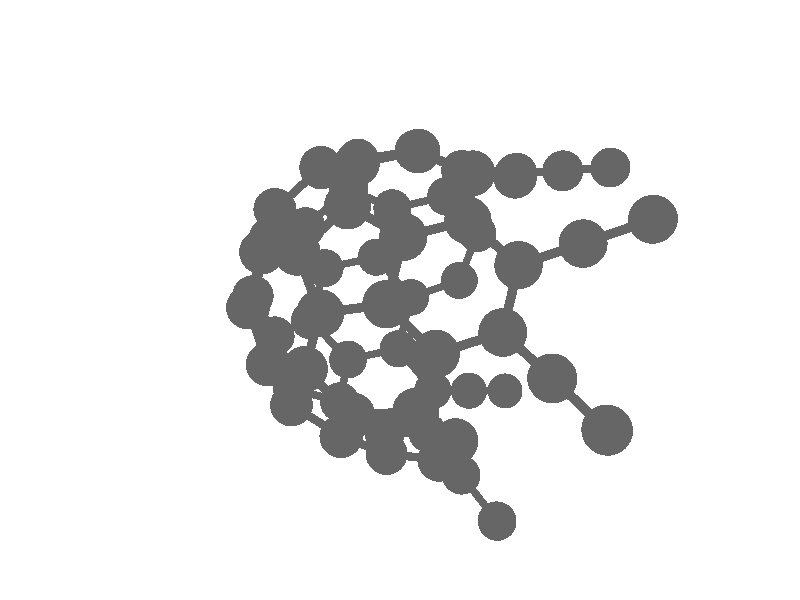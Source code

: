global_settings {
	ambient_light rgb <0.200000002980232, 0.200000002980232, 0.200000002980232>
	max_trace_level 15
}

background { color rgb <1,1,1> }

camera {
	perspective
	location <-17.6504443150943, 16.741190954873, 5.84314674532364>
	angle 40
	up <0.59362314359128, 0.796083798549056, -0.11773762814204>
	right <0.194547707988987, -1.34710484536608e-16, 0.980893057023156> * 1.33333333333333
	direction <0.780873070805389, -0.60518640573604, -0.154876278374886> }

light_source {
	<-21.4008076968468, 118.63336328765, 87.4789575894176>
	color rgb <1, 1, 1>
	fade_distance 204.110057079893
	fade_power 0
	parallel
	point_at <21.4008076968468, -118.63336328765, -87.4789575894176>
}

light_source {
	<66.3699120945474, 25.9898894235814, -96.3980095984518>
	color rgb <0.300000011920929, 0.300000011920929, 0.300000011920929>
	fade_distance 204.110057079893
	fade_power 0
	parallel
	point_at <-66.3699120945474, -25.9898894235814, 96.3980095984518>
}

#default {
	finish {ambient .8 diffuse 1 specular 1 roughness .005 metallic 0.5}
}

union {
cylinder {
	<0.965775520088733, -2.43867727391654, 1.81781202358155>, 	<0.804319523876857, -2.25087326426909, 2.48705248658596>, 0.1
	pigment { rgbt <0.400000005960464, 0.400000005960464, 0.400000005960464, 0> }
}
cylinder {
	<0.804319523876857, -2.25087326426909, 2.48705248658596>, 	<0.642863527664982, -2.06306925462163, 3.15629294959037>, 0.1
	pigment { rgbt <0.400000005960464, 0.400000005960464, 0.400000005960464, 0> }
}
cylinder {
	<0.965775520088733, -2.43867727391654, 1.81781202358155>, 	<1.62015963958546, -2.75372493539534, 1.65367975317885>, 0.1
	pigment { rgbt <0.400000005960464, 0.400000005960464, 0.400000005960464, 0> }
}
cylinder {
	<1.62015963958546, -2.75372493539534, 1.65367975317885>, 	<2.27454375908218, -3.06877259687414, 1.48954748277615>, 0.1
	pigment { rgbt <0.400000005960464, 0.400000005960464, 0.400000005960464, 0> }
}
cylinder {
	<2.27454375908218, -3.06877259687414, 1.48954748277615>, 	<2.73304376676637, -3.39889097846384, 1.97254646923285>, 0.1
	pigment { rgbt <0.400000005960464, 0.400000005960464, 0.400000005960464, 0> }
}
cylinder {
	<2.73304376676637, -3.39889097846384, 1.97254646923285>, 	<3.19154377445055, -3.72900936005353, 2.45554545568954>, 0.1
	pigment { rgbt <0.400000005960464, 0.400000005960464, 0.400000005960464, 0> }
}
cylinder {
	<3.19154377445055, -3.72900936005353, 2.45554545568954>, 	<2.91861584746478, -4.14832341977111, 2.96274505344966>, 0.1
	pigment { rgbt <0.400000005960464, 0.400000005960464, 0.400000005960464, 0> }
}
cylinder {
	<2.91861584746478, -4.14832341977111, 2.96274505344966>, 	<2.645687920479, -4.56763747948869, 3.46994465120979>, 0.1
	pigment { rgbt <0.400000005960464, 0.400000005960464, 0.400000005960464, 0> }
}
cylinder {
	<2.27454375908218, -3.06877259687414, 1.48954748277615>, 	<2.57413897152976, -2.90620055324252, 0.826791601055997>, 0.1
	pigment { rgbt <0.400000005960464, 0.400000005960464, 0.400000005960464, 0> }
}
cylinder {
	<2.57413897152976, -2.90620055324252, 0.826791601055997>, 	<2.87373418397733, -2.7436285096109, 0.164035719335844>, 0.1
	pigment { rgbt <0.400000005960464, 0.400000005960464, 0.400000005960464, 0> }
}
cylinder {
	<3.19154377445055, -3.72900936005353, 2.45554545568954>, 	<3.92469326675471, -3.6307558836557, 2.39665660194928>, 0.1
	pigment { rgbt <0.400000005960464, 0.400000005960464, 0.400000005960464, 0> }
}
cylinder {
	<3.92469326675471, -3.6307558836557, 2.39665660194928>, 	<4.65784275905887, -3.53250240725788, 2.33776774820902>, 0.1
	pigment { rgbt <0.400000005960464, 0.400000005960464, 0.400000005960464, 0> }
}
cylinder {
	<4.65784275905887, -3.53250240725788, 2.33776774820902>, 	<4.93226683239105, -3.10211450565246, 1.79725462006505>, 0.1
	pigment { rgbt <0.400000005960464, 0.400000005960464, 0.400000005960464, 0> }
}
cylinder {
	<4.93226683239105, -3.10211450565246, 1.79725462006505>, 	<5.20669090572323, -2.67172660404705, 1.25674149192108>, 0.1
	pigment { rgbt <0.400000005960464, 0.400000005960464, 0.400000005960464, 0> }
}
cylinder {
	<2.87373418397733, -2.7436285096109, 0.164035719335844>, 	<3.60917569671304, -2.64241823632972, 0.105956097854376>, 0.1
	pigment { rgbt <0.400000005960464, 0.400000005960464, 0.400000005960464, 0> }
}
cylinder {
	<3.60917569671304, -2.64241823632972, 0.105956097854376>, 	<4.34461720944876, -2.54120796304854, 0.0478764763729086>, 0.1
	pigment { rgbt <0.400000005960464, 0.400000005960464, 0.400000005960464, 0> }
}
cylinder {
	<4.34461720944876, -2.54120796304854, 0.0478764763729086>, 	<4.775654057586, -2.60646728354779, 0.652308984146997>, 0.1
	pigment { rgbt <0.400000005960464, 0.400000005960464, 0.400000005960464, 0> }
}
cylinder {
	<4.775654057586, -2.60646728354779, 0.652308984146997>, 	<5.20669090572323, -2.67172660404705, 1.25674149192108>, 0.1
	pigment { rgbt <0.400000005960464, 0.400000005960464, 0.400000005960464, 0> }
}
cylinder {
	<2.645687920479, -4.56763747948869, 3.46994465120979>, 	<2.34702126668319, -5.0203582615662, 4.00934746899816>, 0.1
	pigment { rgbt <0.400000005960464, 0.400000005960464, 0.400000005960464, 0> }
}
cylinder {
	<2.34702126668319, -5.0203582615662, 4.00934746899816>, 	<2.04835461288737, -5.47307904364371, 4.54875028678654>, 0.1
	pigment { rgbt <0.400000005960464, 0.400000005960464, 0.400000005960464, 0> }
}
cylinder {
	<4.65784275905887, -3.53250240725788, 2.33776774820902>, 	<5.1067394545384, -3.85661498592661, 2.7860914136801>, 0.1
	pigment { rgbt <0.400000005960464, 0.400000005960464, 0.400000005960464, 0> }
}
cylinder {
	<5.1067394545384, -3.85661498592661, 2.7860914136801>, 	<5.55563615001792, -4.18072756459534, 3.23441507915119>, 0.1
	pigment { rgbt <0.400000005960464, 0.400000005960464, 0.400000005960464, 0> }
}
cylinder {
	<5.55563615001792, -4.18072756459534, 3.23441507915119>, 	<6.04165138037777, -4.53067408069167, 3.71024043317341>, 0.1
	pigment { rgbt <0.400000005960464, 0.400000005960464, 0.400000005960464, 0> }
}
cylinder {
	<6.04165138037777, -4.53067408069167, 3.71024043317341>, 	<6.52766661073761, -4.880620596788, 4.18606578719563>, 0.1
	pigment { rgbt <0.400000005960464, 0.400000005960464, 0.400000005960464, 0> }
}
cylinder {
	<0.642863527664982, -2.06306925462163, 3.15629294959037>, 	<0.333107911352079, -1.40885564437581, 3.38547029861128>, 0.1
	pigment { rgbt <0.400000005960464, 0.400000005960464, 0.400000005960464, 0> }
}
cylinder {
	<0.333107911352079, -1.40885564437581, 3.38547029861128>, 	<0.0233522950391763, -0.754642034129985, 3.61464764763219>, 0.1
	pigment { rgbt <0.400000005960464, 0.400000005960464, 0.400000005960464, 0> }
}
cylinder {
	<-0.33140618819977, 1.76475456487818, 5.60161563151168>, 	<-0.72982978477991, 1.5210846307604, 6.20746402040399>, 0.1
	pigment { rgbt <0.400000005960464, 0.400000005960464, 0.400000005960464, 0> }
}
cylinder {
	<-0.72982978477991, 1.5210846307604, 6.20746402040399>, 	<-1.12825338136005, 1.27741469664263, 6.81331240929631>, 0.1
	pigment { rgbt <0.400000005960464, 0.400000005960464, 0.400000005960464, 0> }
}
cylinder {
	<0.965775520088733, -2.43867727391654, 1.81781202358155>, 	<0.659101250103588, -1.9397748439893, 1.34095764413771>, 0.1
	pigment { rgbt <0.400000005960464, 0.400000005960464, 0.400000005960464, 0> }
}
cylinder {
	<0.659101250103588, -1.9397748439893, 1.34095764413771>, 	<0.352426980118444, -1.44087241406206, 0.864103264693868>, 0.1
	pigment { rgbt <0.400000005960464, 0.400000005960464, 0.400000005960464, 0> }
}
cylinder {
	<0.352426980118444, -1.44087241406206, 0.864103264693868>, 	<0.0393032064250236, -0.77788363718941, 1.08978669934141>, 0.1
	pigment { rgbt <0.400000005960464, 0.400000005960464, 0.400000005960464, 0> }
}
cylinder {
	<0.0393032064250236, -0.77788363718941, 1.08978669934141>, 	<-0.273820567268397, -0.114894860316761, 1.31547013398896>, 0.1
	pigment { rgbt <0.400000005960464, 0.400000005960464, 0.400000005960464, 0> }
}
cylinder {
	<-0.273820567268397, -0.114894860316761, 1.31547013398896>, 	<-0.305551980524915, 0.108047570641429, 2.03722393095955>, 0.1
	pigment { rgbt <0.400000005960464, 0.400000005960464, 0.400000005960464, 0> }
}
cylinder {
	<-0.305551980524915, 0.108047570641429, 2.03722393095955>, 	<-0.337283393781433, 0.330990001599619, 2.75897772793015>, 0.1
	pigment { rgbt <0.400000005960464, 0.400000005960464, 0.400000005960464, 0> }
}
cylinder {
	<-0.337283393781433, 0.330990001599619, 2.75897772793015>, 	<-0.156965549371129, -0.211826016265183, 3.18681268778117>, 0.1
	pigment { rgbt <0.400000005960464, 0.400000005960464, 0.400000005960464, 0> }
}
cylinder {
	<-0.156965549371129, -0.211826016265183, 3.18681268778117>, 	<0.0233522950391763, -0.754642034129985, 3.61464764763219>, 0.1
	pigment { rgbt <0.400000005960464, 0.400000005960464, 0.400000005960464, 0> }
}
cylinder {
	<0.352426980118444, -1.44087241406206, 0.864103264693868>, 	<0.644046636106409, -1.32942290557607, 0.183792762245445>, 0.1
	pigment { rgbt <0.400000005960464, 0.400000005960464, 0.400000005960464, 0> }
}
cylinder {
	<0.644046636106409, -1.32942290557607, 0.183792762245445>, 	<0.935666292094374, -1.21797339709009, -0.496517740202978>, 0.1
	pigment { rgbt <0.400000005960464, 0.400000005960464, 0.400000005960464, 0> }
}
cylinder {
	<0.935666292094374, -1.21797339709009, -0.496517740202978>, 	<1.56934160639555, -1.54670919398266, -0.670710228570172>, 0.1
	pigment { rgbt <0.400000005960464, 0.400000005960464, 0.400000005960464, 0> }
}
cylinder {
	<1.56934160639555, -1.54670919398266, -0.670710228570172>, 	<2.20301692069673, -1.87544499087524, -0.844902716937366>, 0.1
	pigment { rgbt <0.400000005960464, 0.400000005960464, 0.400000005960464, 0> }
}
cylinder {
	<2.20301692069673, -1.87544499087524, -0.844902716937366>, 	<2.53837555233703, -2.30953675024307, -0.340433498800761>, 0.1
	pigment { rgbt <0.400000005960464, 0.400000005960464, 0.400000005960464, 0> }
}
cylinder {
	<2.53837555233703, -2.30953675024307, -0.340433498800761>, 	<2.87373418397733, -2.7436285096109, 0.164035719335844>, 0.1
	pigment { rgbt <0.400000005960464, 0.400000005960464, 0.400000005960464, 0> }
}
cylinder {
	<5.20669090572323, -2.67172660404705, 1.25674149192108>, 	<5.77133027623188, -2.19098650380515, 1.32527169151176>, 0.1
	pigment { rgbt <0.400000005960464, 0.400000005960464, 0.400000005960464, 0> }
}
cylinder {
	<5.77133027623188, -2.19098650380515, 1.32527169151176>, 	<6.33596964674052, -1.71024640356326, 1.39380189110243>, 0.1
	pigment { rgbt <0.400000005960464, 0.400000005960464, 0.400000005960464, 0> }
}
cylinder {
	<6.75862356971822, -1.25010240243224, 2.67657595882477>, 	<6.54729660822937, -1.48017440299775, 2.0351889249636>, 0.1
	pigment { rgbt <0.400000005960464, 0.400000005960464, 0.400000005960464, 0> }
}
cylinder {
	<6.54729660822937, -1.48017440299775, 2.0351889249636>, 	<6.33596964674052, -1.71024640356326, 1.39380189110243>, 0.1
	pigment { rgbt <0.400000005960464, 0.400000005960464, 0.400000005960464, 0> }
}
cylinder {
	<2.20301692069673, -1.87544499087524, -0.844902716937366>, 	<2.73453345553022, -1.50103258762585, -1.22020403932875>, 0.1
	pigment { rgbt <0.400000005960464, 0.400000005960464, 0.400000005960464, 0> }
}
cylinder {
	<2.73453345553022, -1.50103258762585, -1.22020403932875>, 	<3.26604999036371, -1.12662018437647, -1.59550536172013>, 0.1
	pigment { rgbt <0.400000005960464, 0.400000005960464, 0.400000005960464, 0> }
}
cylinder {
	<4.34461720944876, -2.54120796304854, 0.0478764763729086>, 	<4.46922124984263, -2.0416543107784, -0.491284780780852>, 0.1
	pigment { rgbt <0.400000005960464, 0.400000005960464, 0.400000005960464, 0> }
}
cylinder {
	<4.46922124984263, -2.0416543107784, -0.491284780780852>, 	<4.5938252902365, -1.54210065850826, -1.03044603793461>, 0.1
	pigment { rgbt <0.400000005960464, 0.400000005960464, 0.400000005960464, 0> }
}
cylinder {
	<4.5938252902365, -1.54210065850826, -1.03044603793461>, 	<3.92993764030011, -1.33436042144236, -1.31297569982737>, 0.1
	pigment { rgbt <0.400000005960464, 0.400000005960464, 0.400000005960464, 0> }
}
cylinder {
	<3.92993764030011, -1.33436042144236, -1.31297569982737>, 	<3.26604999036371, -1.12662018437647, -1.59550536172013>, 0.1
	pigment { rgbt <0.400000005960464, 0.400000005960464, 0.400000005960464, 0> }
}
cylinder {
	<0.935666292094374, -1.21797339709009, -0.496517740202978>, 	<0.813418663507201, -0.50619204123326, -0.697711644912758>, 0.1
	pigment { rgbt <0.400000005960464, 0.400000005960464, 0.400000005960464, 0> }
}
cylinder {
	<0.813418663507201, -0.50619204123326, -0.697711644912758>, 	<0.691171034920028, 0.205589314623566, -0.898905549622539>, 0.1
	pigment { rgbt <0.400000005960464, 0.400000005960464, 0.400000005960464, 0> }
}
cylinder {
	<-0.273820567268397, -0.114894860316761, 1.31547013398896>, 	<-0.166336190902124, 0.380210692116598, 0.764494277051198>, 0.1
	pigment { rgbt <0.400000005960464, 0.400000005960464, 0.400000005960464, 0> }
}
cylinder {
	<-0.166336190902124, 0.380210692116598, 0.764494277051198>, 	<-0.0588518145358509, 0.875316244549956, 0.213518420113436>, 0.1
	pigment { rgbt <0.400000005960464, 0.400000005960464, 0.400000005960464, 0> }
}
cylinder {
	<-0.0588518145358509, 0.875316244549956, 0.213518420113436>, 	<0.316159610192089, 0.540452779586761, -0.342693564754551>, 0.1
	pigment { rgbt <0.400000005960464, 0.400000005960464, 0.400000005960464, 0> }
}
cylinder {
	<0.316159610192089, 0.540452779586761, -0.342693564754551>, 	<0.691171034920028, 0.205589314623566, -0.898905549622539>, 0.1
	pigment { rgbt <0.400000005960464, 0.400000005960464, 0.400000005960464, 0> }
}
cylinder {
	<-0.337283393781433, 0.330990001599619, 2.75897772793015>, 	<-0.164153087781221, 1.03333781614114, 2.93681716381581>, 0.1
	pigment { rgbt <0.400000005960464, 0.400000005960464, 0.400000005960464, 0> }
}
cylinder {
	<-0.164153087781221, 1.03333781614114, 2.93681716381581>, 	<0.00897721821899114, 1.73568563068266, 3.11465659970148>, 0.1
	pigment { rgbt <0.400000005960464, 0.400000005960464, 0.400000005960464, 0> }
}
cylinder {
	<-0.33140618819977, 1.76475456487818, 5.60161563151168>, 	<0.0318727032561368, 1.99418514090452, 5.03316820569125>, 0.1
	pigment { rgbt <0.400000005960464, 0.400000005960464, 0.400000005960464, 0> }
}
cylinder {
	<0.0318727032561368, 1.99418514090452, 5.03316820569125>, 	<0.395151594712044, 2.22361571693086, 4.46472077987083>, 0.1
	pigment { rgbt <0.400000005960464, 0.400000005960464, 0.400000005960464, 0> }
}
cylinder {
	<0.395151594712044, 2.22361571693086, 4.46472077987083>, 	<0.202064406465517, 1.97965067380676, 3.78968868978615>, 0.1
	pigment { rgbt <0.400000005960464, 0.400000005960464, 0.400000005960464, 0> }
}
cylinder {
	<0.202064406465517, 1.97965067380676, 3.78968868978615>, 	<0.00897721821899114, 1.73568563068266, 3.11465659970148>, 0.1
	pigment { rgbt <0.400000005960464, 0.400000005960464, 0.400000005960464, 0> }
}
cylinder {
	<4.5938252902365, -1.54210065850826, -1.03044603793461>, 	<5.13178820090071, -1.04857277759651, -0.944408377626231>, 0.1
	pigment { rgbt <0.400000005960464, 0.400000005960464, 0.400000005960464, 0> }
}
cylinder {
	<5.13178820090071, -1.04857277759651, -0.944408377626231>, 	<5.66975111156492, -0.555044896684759, -0.858370717317849>, 0.1
	pigment { rgbt <0.400000005960464, 0.400000005960464, 0.400000005960464, 0> }
}
cylinder {
	<6.33596964674052, -1.71024640356326, 1.39380189110243>, 	<6.41310349771183, -1.14959349043633, 0.893404471718719>, 0.1
	pigment { rgbt <0.400000005960464, 0.400000005960464, 0.400000005960464, 0> }
}
cylinder {
	<6.41310349771183, -1.14959349043633, 0.893404471718719>, 	<6.49023734868314, -0.588940577309394, 0.393007052335007>, 0.1
	pigment { rgbt <0.400000005960464, 0.400000005960464, 0.400000005960464, 0> }
}
cylinder {
	<6.49023734868314, -0.588940577309394, 0.393007052335007>, 	<6.07999423012403, -0.571992736997077, -0.232681832491421>, 0.1
	pigment { rgbt <0.400000005960464, 0.400000005960464, 0.400000005960464, 0> }
}
cylinder {
	<6.07999423012403, -0.571992736997077, -0.232681832491421>, 	<5.66975111156492, -0.555044896684759, -0.858370717317849>, 0.1
	pigment { rgbt <0.400000005960464, 0.400000005960464, 0.400000005960464, 0> }
}
cylinder {
	<3.26604999036371, -1.12662018437647, -1.59550536172013>, 	<3.1520788211146, -0.420836627823002, -1.79195913311046>, 0.1
	pigment { rgbt <0.400000005960464, 0.400000005960464, 0.400000005960464, 0> }
}
cylinder {
	<3.1520788211146, -0.420836627823002, -1.79195913311046>, 	<3.0381076518655, 0.284946928730462, -1.98841290450078>, 0.1
	pigment { rgbt <0.400000005960464, 0.400000005960464, 0.400000005960464, 0> }
}
cylinder {
	<3.0381076518655, 0.284946928730462, -1.98841290450078>, 	<2.38642844728414, 0.620215108664441, -1.81780182621546>, 0.1
	pigment { rgbt <0.400000005960464, 0.400000005960464, 0.400000005960464, 0> }
}
cylinder {
	<2.38642844728414, 0.620215108664441, -1.81780182621546>, 	<1.73474924270278, 0.95548328859842, -1.64719074793013>, 0.1
	pigment { rgbt <0.400000005960464, 0.400000005960464, 0.400000005960464, 0> }
}
cylinder {
	<1.73474924270278, 0.95548328859842, -1.64719074793013>, 	<1.2129601388114, 0.580536301610993, -1.27304814877633>, 0.1
	pigment { rgbt <0.400000005960464, 0.400000005960464, 0.400000005960464, 0> }
}
cylinder {
	<1.2129601388114, 0.580536301610993, -1.27304814877633>, 	<0.691171034920028, 0.205589314623566, -0.898905549622539>, 0.1
	pigment { rgbt <0.400000005960464, 0.400000005960464, 0.400000005960464, 0> }
}
cylinder {
	<-0.0588518145358509, 0.875316244549956, 0.213518420113436>, 	<0.0838543292111052, 1.57491010387408, 0.385498146189372>, 0.1
	pigment { rgbt <0.400000005960464, 0.400000005960464, 0.400000005960464, 0> }
}
cylinder {
	<0.0838543292111052, 1.57491010387408, 0.385498146189372>, 	<0.226560472958061, 2.27450396319821, 0.557477872265308>, 0.1
	pigment { rgbt <0.400000005960464, 0.400000005960464, 0.400000005960464, 0> }
}
cylinder {
	<0.226560472958061, 2.27450396319821, 0.557477872265308>, 	<0.266624898241988, 2.47182263741269, 1.27496329784634>, 0.1
	pigment { rgbt <0.400000005960464, 0.400000005960464, 0.400000005960464, 0> }
}
cylinder {
	<0.266624898241988, 2.47182263741269, 1.27496329784634>, 	<0.306689323525914, 2.66914131162718, 1.99244872342738>, 0.1
	pigment { rgbt <0.400000005960464, 0.400000005960464, 0.400000005960464, 0> }
}
cylinder {
	<0.306689323525914, 2.66914131162718, 1.99244872342738>, 	<0.157833270872453, 2.20241347115492, 2.55355266156443>, 0.1
	pigment { rgbt <0.400000005960464, 0.400000005960464, 0.400000005960464, 0> }
}
cylinder {
	<0.157833270872453, 2.20241347115492, 2.55355266156443>, 	<0.00897721821899114, 1.73568563068266, 3.11465659970148>, 0.1
	pigment { rgbt <0.400000005960464, 0.400000005960464, 0.400000005960464, 0> }
}
cylinder {
	<0.395151594712044, 2.22361571693086, 4.46472077987083>, 	<0.943856752994825, 2.71833608426971, 4.53734349949981>, 0.1
	pigment { rgbt <0.400000005960464, 0.400000005960464, 0.400000005960464, 0> }
}
cylinder {
	<0.943856752994825, 2.71833608426971, 4.53734349949981>, 	<1.49256191127761, 3.21305645160855, 4.6099662191288>, 0.1
	pigment { rgbt <0.400000005960464, 0.400000005960464, 0.400000005960464, 0> }
}
cylinder {
	<1.49256191127761, 3.21305645160855, 4.6099662191288>, 	<1.69664501359521, 3.43816351012367, 5.25417936122672>, 0.1
	pigment { rgbt <0.400000005960464, 0.400000005960464, 0.400000005960464, 0> }
}
cylinder {
	<1.69664501359521, 3.43816351012367, 5.25417936122672>, 	<1.90072811591281, 3.66327056863879, 5.89839250332465>, 0.1
	pigment { rgbt <0.400000005960464, 0.400000005960464, 0.400000005960464, 0> }
}
cylinder {
	<1.90072811591281, 3.66327056863879, 5.89839250332465>, 	<2.12754983961397, 3.91001998282902, 6.58563445981023>, 0.1
	pigment { rgbt <0.400000005960464, 0.400000005960464, 0.400000005960464, 0> }
}
cylinder {
	<2.12754983961397, 3.91001998282902, 6.58563445981023>, 	<2.35437156331512, 4.15676939701924, 7.27287641629582>, 0.1
	pigment { rgbt <0.400000005960464, 0.400000005960464, 0.400000005960464, 0> }
}
cylinder {
	<7.64427933821888, 2.25956932017983, 6.37272535023084>, 	<7.17962916896633, 2.41317665955786, 5.78329849874855>, 0.1
	pigment { rgbt <0.400000005960464, 0.400000005960464, 0.400000005960464, 0> }
}
cylinder {
	<7.17962916896633, 2.41317665955786, 5.78329849874855>, 	<6.71497899971378, 2.56678399893589, 5.19387164726626>, 0.1
	pigment { rgbt <0.400000005960464, 0.400000005960464, 0.400000005960464, 0> }
}
cylinder {
	<7.04719767314102, 0.184850485791994, 3.07844982262845>, 	<6.90291062142962, -0.532625958320125, 2.87751289072661>, 0.1
	pigment { rgbt <0.400000005960464, 0.400000005960464, 0.400000005960464, 0> }
}
cylinder {
	<6.90291062142962, -0.532625958320125, 2.87751289072661>, 	<6.75862356971822, -1.25010240243224, 2.67657595882477>, 0.1
	pigment { rgbt <0.400000005960464, 0.400000005960464, 0.400000005960464, 0> }
}
cylinder {
	<3.0381076518655, 0.284946928730462, -1.98841290450078>, 	<3.58977686382276, 0.789989888430846, -1.90541646404416>, 0.1
	pigment { rgbt <0.400000005960464, 0.400000005960464, 0.400000005960464, 0> }
}
cylinder {
	<3.58977686382276, 0.789989888430846, -1.90541646404416>, 	<4.14144607578001, 1.29503284813123, -1.82242002358754>, 0.1
	pigment { rgbt <0.400000005960464, 0.400000005960464, 0.400000005960464, 0> }
}
cylinder {
	<4.14144607578001, 1.29503284813123, -1.82242002358754>, 	<4.79395447916631, 1.08539116895812, -1.53527830102935>, 0.1
	pigment { rgbt <0.400000005960464, 0.400000005960464, 0.400000005960464, 0> }
}
cylinder {
	<4.79395447916631, 1.08539116895812, -1.53527830102935>, 	<5.44646288255262, 0.875749489784999, -1.24813657847115>, 0.1
	pigment { rgbt <0.400000005960464, 0.400000005960464, 0.400000005960464, 0> }
}
cylinder {
	<5.44646288255262, 0.875749489784999, -1.24813657847115>, 	<5.55810699705877, 0.16035229655012, -1.0532536478945>, 0.1
	pigment { rgbt <0.400000005960464, 0.400000005960464, 0.400000005960464, 0> }
}
cylinder {
	<5.55810699705877, 0.16035229655012, -1.0532536478945>, 	<5.66975111156492, -0.555044896684759, -0.858370717317849>, 0.1
	pigment { rgbt <0.400000005960464, 0.400000005960464, 0.400000005960464, 0> }
}
cylinder {
	<6.49023734868314, -0.588940577309394, 0.393007052335007>, 	<6.63287860001458, 0.138389948049267, 0.592330398932603>, 0.1
	pigment { rgbt <0.400000005960464, 0.400000005960464, 0.400000005960464, 0> }
}
cylinder {
	<6.63287860001458, 0.138389948049267, 0.592330398932603>, 	<6.77551985134601, 0.865720473407928, 0.7916537455302>, 0.1
	pigment { rgbt <0.400000005960464, 0.400000005960464, 0.400000005960464, 0> }
}
cylinder {
	<6.77551985134601, 0.865720473407928, 0.7916537455302>, 	<6.85250245725109, 1.09423158076017, 1.50699516949927>, 0.1
	pigment { rgbt <0.400000005960464, 0.400000005960464, 0.400000005960464, 0> }
}
cylinder {
	<6.85250245725109, 1.09423158076017, 1.50699516949927>, 	<6.92948506315617, 1.32274268811241, 2.22233659346835>, 0.1
	pigment { rgbt <0.400000005960464, 0.400000005960464, 0.400000005960464, 0> }
}
cylinder {
	<7.04719767314102, 0.184850485791994, 3.07844982262845>, 	<6.98834136814859, 0.753796586952204, 2.6503932080484>, 0.1
	pigment { rgbt <0.400000005960464, 0.400000005960464, 0.400000005960464, 0> }
}
cylinder {
	<6.98834136814859, 0.753796586952204, 2.6503932080484>, 	<6.92948506315617, 1.32274268811241, 2.22233659346835>, 0.1
	pigment { rgbt <0.400000005960464, 0.400000005960464, 0.400000005960464, 0> }
}
cylinder {
	<6.71497899971378, 2.56678399893589, 5.19387164726626>, 	<6.29002656379138, 2.70764847264656, 4.64484024528678>, 0.1
	pigment { rgbt <0.400000005960464, 0.400000005960464, 0.400000005960464, 0> }
}
cylinder {
	<6.29002656379138, 2.70764847264656, 4.64484024528678>, 	<5.86507412786897, 2.84851294635722, 4.0958088433073>, 0.1
	pigment { rgbt <0.400000005960464, 0.400000005960464, 0.400000005960464, 0> }
}
cylinder {
	<5.86507412786897, 2.84851294635722, 4.0958088433073>, 	<5.23455214575464, 3.18154589777436, 4.1309981445184>, 0.1
	pigment { rgbt <0.400000005960464, 0.400000005960464, 0.400000005960464, 0> }
}
cylinder {
	<5.23455214575464, 3.18154589777436, 4.1309981445184>, 	<4.60403016364031, 3.5145788491915, 4.16618744572951>, 0.1
	pigment { rgbt <0.400000005960464, 0.400000005960464, 0.400000005960464, 0> }
}
cylinder {
	<0.306689323525914, 2.66914131162718, 1.99244872342738>, 	<0.84806029566458, 3.17460242702936, 2.06503315137857>, 0.1
	pigment { rgbt <0.400000005960464, 0.400000005960464, 0.400000005960464, 0> }
}
cylinder {
	<0.84806029566458, 3.17460242702936, 2.06503315137857>, 	<1.38943126780325, 3.68006354243154, 2.13761757932977>, 0.1
	pigment { rgbt <0.400000005960464, 0.400000005960464, 0.400000005960464, 0> }
}
cylinder {
	<1.38943126780325, 3.68006354243154, 2.13761757932977>, 	<1.78360483375592, 3.71399460813603, 2.77067916649394>, 0.1
	pigment { rgbt <0.400000005960464, 0.400000005960464, 0.400000005960464, 0> }
}
cylinder {
	<1.78360483375592, 3.71399460813603, 2.77067916649394>, 	<2.17777839970859, 3.74792567384051, 3.40374075365812>, 0.1
	pigment { rgbt <0.400000005960464, 0.400000005960464, 0.400000005960464, 0> }
}
cylinder {
	<2.17777839970859, 3.74792567384051, 3.40374075365812>, 	<1.8351701554931, 3.48049106272453, 4.00685348639346>, 0.1
	pigment { rgbt <0.400000005960464, 0.400000005960464, 0.400000005960464, 0> }
}
cylinder {
	<1.8351701554931, 3.48049106272453, 4.00685348639346>, 	<1.49256191127761, 3.21305645160855, 4.6099662191288>, 0.1
	pigment { rgbt <0.400000005960464, 0.400000005960464, 0.400000005960464, 0> }
}
cylinder {
	<0.226560472958061, 2.27450396319821, 0.557477872265308>, 	<0.747952075572513, 2.66038746525795, 0.179369320838935>, 0.1
	pigment { rgbt <0.400000005960464, 0.400000005960464, 0.400000005960464, 0> }
}
cylinder {
	<0.747952075572513, 2.66038746525795, 0.179369320838935>, 	<1.26934367818697, 3.04627096731769, -0.198739230587439>, 0.1
	pigment { rgbt <0.400000005960464, 0.400000005960464, 0.400000005960464, 0> }
}
cylinder {
	<1.26934367818697, 3.04627096731769, -0.198739230587439>, 	<1.65020931137414, 2.71637280150135, -0.743359007196737>, 0.1
	pigment { rgbt <0.400000005960464, 0.400000005960464, 0.400000005960464, 0> }
}
cylinder {
	<1.65020931137414, 2.71637280150135, -0.743359007196737>, 	<2.03107494456131, 2.38647463568501, -1.28797878380604>, 0.1
	pigment { rgbt <0.400000005960464, 0.400000005960464, 0.400000005960464, 0> }
}
cylinder {
	<2.03107494456131, 2.38647463568501, -1.28797878380604>, 	<1.88291209363204, 1.67097896214172, -1.46758476586808>, 0.1
	pigment { rgbt <0.400000005960464, 0.400000005960464, 0.400000005960464, 0> }
}
cylinder {
	<1.88291209363204, 1.67097896214172, -1.46758476586808>, 	<1.73474924270278, 0.95548328859842, -1.64719074793013>, 0.1
	pigment { rgbt <0.400000005960464, 0.400000005960464, 0.400000005960464, 0> }
}
cylinder {
	<5.86507412786897, 2.84851294635722, 4.0958088433073>, 	<6.05334278305243, 2.70562489485023, 3.39021955301608>, 0.1
	pigment { rgbt <0.400000005960464, 0.400000005960464, 0.400000005960464, 0> }
}
cylinder {
	<6.05334278305243, 2.70562489485023, 3.39021955301608>, 	<6.2416114382359, 2.56273684334324, 2.68463026272487>, 0.1
	pigment { rgbt <0.400000005960464, 0.400000005960464, 0.400000005960464, 0> }
}
cylinder {
	<6.92948506315617, 1.32274268811241, 2.22233659346835>, 	<6.58554825069604, 1.94273976572783, 2.45348342809661>, 0.1
	pigment { rgbt <0.400000005960464, 0.400000005960464, 0.400000005960464, 0> }
}
cylinder {
	<6.58554825069604, 1.94273976572783, 2.45348342809661>, 	<6.2416114382359, 2.56273684334324, 2.68463026272487>, 0.1
	pigment { rgbt <0.400000005960464, 0.400000005960464, 0.400000005960464, 0> }
}
cylinder {
	<2.17777839970859, 3.74792567384051, 3.40374075365812>, 	<2.90226356181416, 3.90883477410274, 3.34283032513915>, 0.1
	pigment { rgbt <0.400000005960464, 0.400000005960464, 0.400000005960464, 0> }
}
cylinder {
	<2.90226356181416, 3.90883477410274, 3.34283032513915>, 	<3.62674872391972, 4.06974387436497, 3.28191989662019>, 0.1
	pigment { rgbt <0.400000005960464, 0.400000005960464, 0.400000005960464, 0> }
}
cylinder {
	<4.60403016364031, 3.5145788491915, 4.16618744572951>, 	<4.11538944378002, 3.79216136177824, 3.72405367117485>, 0.1
	pigment { rgbt <0.400000005960464, 0.400000005960464, 0.400000005960464, 0> }
}
cylinder {
	<4.11538944378002, 3.79216136177824, 3.72405367117485>, 	<3.62674872391972, 4.06974387436497, 3.28191989662019>, 0.1
	pigment { rgbt <0.400000005960464, 0.400000005960464, 0.400000005960464, 0> }
}
cylinder {
	<1.26934367818697, 3.04627096731769, -0.198739230587439>, 	<1.62647502139809, 3.48425920326782, 0.295366530807144>, 0.1
	pigment { rgbt <0.400000005960464, 0.400000005960464, 0.400000005960464, 0> }
}
cylinder {
	<1.62647502139809, 3.48425920326782, 0.295366530807144>, 	<1.98360636460921, 3.92224743921794, 0.789472292201727>, 0.1
	pigment { rgbt <0.400000005960464, 0.400000005960464, 0.400000005960464, 0> }
}
cylinder {
	<1.38943126780325, 3.68006354243154, 2.13761757932977>, 	<1.68651881620623, 3.80115549082474, 1.46354493576575>, 0.1
	pigment { rgbt <0.400000005960464, 0.400000005960464, 0.400000005960464, 0> }
}
cylinder {
	<1.68651881620623, 3.80115549082474, 1.46354493576575>, 	<1.98360636460921, 3.92224743921794, 0.789472292201727>, 0.1
	pigment { rgbt <0.400000005960464, 0.400000005960464, 0.400000005960464, 0> }
}
cylinder {
	<4.14144607578001, 1.29503284813123, -1.82242002358754>, 	<3.82985523382882, 1.94539391134869, -1.6081732994567>, 0.1
	pigment { rgbt <0.400000005960464, 0.400000005960464, 0.400000005960464, 0> }
}
cylinder {
	<3.82985523382882, 1.94539391134869, -1.6081732994567>, 	<3.51826439187762, 2.59575497456615, -1.39392657532586>, 0.1
	pigment { rgbt <0.400000005960464, 0.400000005960464, 0.400000005960464, 0> }
}
cylinder {
	<3.51826439187762, 2.59575497456615, -1.39392657532586>, 	<2.77466966821946, 2.49111480512558, -1.34095267956595>, 0.1
	pigment { rgbt <0.400000005960464, 0.400000005960464, 0.400000005960464, 0> }
}
cylinder {
	<2.77466966821946, 2.49111480512558, -1.34095267956595>, 	<2.03107494456131, 2.38647463568501, -1.28797878380604>, 0.1
	pigment { rgbt <0.400000005960464, 0.400000005960464, 0.400000005960464, 0> }
}
cylinder {
	<6.77551985134601, 0.865720473407928, 0.7916537455302>, 	<6.45286397680942, 1.30390573211076, 0.279384289448681>, 0.1
	pigment { rgbt <0.400000005960464, 0.400000005960464, 0.400000005960464, 0> }
}
cylinder {
	<6.45286397680942, 1.30390573211076, 0.279384289448681>, 	<6.13020810227283, 1.74209099081359, -0.232885166632837>, 0.1
	pigment { rgbt <0.400000005960464, 0.400000005960464, 0.400000005960464, 0> }
}
cylinder {
	<6.13020810227283, 1.74209099081359, -0.232885166632837>, 	<5.78833549241273, 1.3089202402993, -0.740510872551995>, 0.1
	pigment { rgbt <0.400000005960464, 0.400000005960464, 0.400000005960464, 0> }
}
cylinder {
	<5.78833549241273, 1.3089202402993, -0.740510872551995>, 	<5.44646288255262, 0.875749489784999, -1.24813657847115>, 0.1
	pigment { rgbt <0.400000005960464, 0.400000005960464, 0.400000005960464, 0> }
}
cylinder {
	<6.2416114382359, 2.56273684334324, 2.68463026272487>, 	<5.89160239945907, 2.98043161564568, 2.15655470326934>, 0.1
	pigment { rgbt <0.400000005960464, 0.400000005960464, 0.400000005960464, 0> }
}
cylinder {
	<5.89160239945907, 2.98043161564568, 2.15655470326934>, 	<5.54159336068224, 3.39812638794811, 1.62847914381381>, 0.1
	pigment { rgbt <0.400000005960464, 0.400000005960464, 0.400000005960464, 0> }
}
cylinder {
	<5.54159336068224, 3.39812638794811, 1.62847914381381>, 	<5.53033726796935, 3.20360253654999, 0.907966620246883>, 0.1
	pigment { rgbt <0.400000005960464, 0.400000005960464, 0.400000005960464, 0> }
}
cylinder {
	<5.53033726796935, 3.20360253654999, 0.907966620246883>, 	<5.51908117525646, 3.00907868515187, 0.187454096679954>, 0.1
	pigment { rgbt <0.400000005960464, 0.400000005960464, 0.400000005960464, 0> }
}
cylinder {
	<5.51908117525646, 3.00907868515187, 0.187454096679954>, 	<5.82464463876465, 2.37558483798273, -0.0227155349764416>, 0.1
	pigment { rgbt <0.400000005960464, 0.400000005960464, 0.400000005960464, 0> }
}
cylinder {
	<5.82464463876465, 2.37558483798273, -0.0227155349764416>, 	<6.13020810227283, 1.74209099081359, -0.232885166632837>, 0.1
	pigment { rgbt <0.400000005960464, 0.400000005960464, 0.400000005960464, 0> }
}
cylinder {
	<4.21520295018589, 3.4576592874243, -0.405591741964447>, 	<4.86714206272117, 3.23336898628809, -0.109068822642246>, 0.1
	pigment { rgbt <0.400000005960464, 0.400000005960464, 0.400000005960464, 0> }
}
cylinder {
	<4.86714206272117, 3.23336898628809, -0.109068822642246>, 	<5.51908117525646, 3.00907868515187, 0.187454096679954>, 0.1
	pigment { rgbt <0.400000005960464, 0.400000005960464, 0.400000005960464, 0> }
}
cylinder {
	<3.51826439187762, 2.59575497456615, -1.39392657532586>, 	<3.86673367103175, 3.02670713099523, -0.899759158645153>, 0.1
	pigment { rgbt <0.400000005960464, 0.400000005960464, 0.400000005960464, 0> }
}
cylinder {
	<3.86673367103175, 3.02670713099523, -0.899759158645153>, 	<4.21520295018589, 3.4576592874243, -0.405591741964447>, 0.1
	pigment { rgbt <0.400000005960464, 0.400000005960464, 0.400000005960464, 0> }
}
cylinder {
	<4.21520295018589, 3.4576592874243, -0.405591741964447>, 	<3.82397780354153, 3.80088829430224, 0.135434133685761>, 0.1
	pigment { rgbt <0.400000005960464, 0.400000005960464, 0.400000005960464, 0> }
}
cylinder {
	<3.82397780354153, 3.80088829430224, 0.135434133685761>, 	<3.43275265689718, 4.14411730118018, 0.676460009335968>, 0.1
	pigment { rgbt <0.400000005960464, 0.400000005960464, 0.400000005960464, 0> }
}
cylinder {
	<1.98360636460921, 3.92224743921794, 0.789472292201727>, 	<2.7081795107532, 4.03318237019906, 0.732966150768847>, 0.1
	pigment { rgbt <0.400000005960464, 0.400000005960464, 0.400000005960464, 0> }
}
cylinder {
	<2.7081795107532, 4.03318237019906, 0.732966150768847>, 	<3.43275265689718, 4.14411730118018, 0.676460009335968>, 0.1
	pigment { rgbt <0.400000005960464, 0.400000005960464, 0.400000005960464, 0> }
}
cylinder {
	<4.2525562072494, 4.13933369078802, 1.92476399075377>, 	<3.84265443207329, 4.1417254959841, 1.30061200004487>, 0.1
	pigment { rgbt <0.400000005960464, 0.400000005960464, 0.400000005960464, 0> }
}
cylinder {
	<3.84265443207329, 4.1417254959841, 1.30061200004487>, 	<3.43275265689718, 4.14411730118018, 0.676460009335968>, 0.1
	pigment { rgbt <0.400000005960464, 0.400000005960464, 0.400000005960464, 0> }
}
cylinder {
	<4.2525562072494, 4.13933369078802, 1.92476399075377>, 	<3.93965246558456, 4.1045387825765, 2.60334194368698>, 0.1
	pigment { rgbt <0.400000005960464, 0.400000005960464, 0.400000005960464, 0> }
}
cylinder {
	<3.93965246558456, 4.1045387825765, 2.60334194368698>, 	<3.62674872391972, 4.06974387436497, 3.28191989662019>, 0.1
	pigment { rgbt <0.400000005960464, 0.400000005960464, 0.400000005960464, 0> }
}
cylinder {
	<5.54159336068224, 3.39812638794811, 1.62847914381381>, 	<4.89707478396582, 3.76873003936807, 1.77662156728379>, 0.1
	pigment { rgbt <0.400000005960464, 0.400000005960464, 0.400000005960464, 0> }
}
cylinder {
	<4.89707478396582, 3.76873003936807, 1.77662156728379>, 	<4.2525562072494, 4.13933369078802, 1.92476399075377>, 0.1
	pigment { rgbt <0.400000005960464, 0.400000005960464, 0.400000005960464, 0> }
}
sphere {
	<0.965775520088733, -2.43867727391654, 1.81781202358155>, 0.51
	pigment { rgbt <0.400000005960464, 0.400000005960464, 0.400000005960464,0> }
}
sphere {
	<0.642863527664982, -2.06306925462163, 3.15629294959037>, 0.51
	pigment { rgbt <0.400000005960464, 0.400000005960464, 0.400000005960464,0> }
}
sphere {
	<2.645687920479, -4.56763747948869, 3.46994465120979>, 0.51
	pigment { rgbt <0.400000005960464, 0.400000005960464, 0.400000005960464,0> }
}
sphere {
	<2.27454375908218, -3.06877259687414, 1.48954748277615>, 0.51
	pigment { rgbt <0.400000005960464, 0.400000005960464, 0.400000005960464,0> }
}
sphere {
	<3.19154377445055, -3.72900936005353, 2.45554545568954>, 0.51
	pigment { rgbt <0.400000005960464, 0.400000005960464, 0.400000005960464,0> }
}
sphere {
	<2.87373418397733, -2.7436285096109, 0.164035719335844>, 0.51
	pigment { rgbt <0.400000005960464, 0.400000005960464, 0.400000005960464,0> }
}
sphere {
	<4.65784275905887, -3.53250240725788, 2.33776774820902>, 0.51
	pigment { rgbt <0.400000005960464, 0.400000005960464, 0.400000005960464,0> }
}
sphere {
	<5.20669090572323, -2.67172660404705, 1.25674149192108>, 0.51
	pigment { rgbt <0.400000005960464, 0.400000005960464, 0.400000005960464,0> }
}
sphere {
	<4.34461720944876, -2.54120796304854, 0.0478764763729086>, 0.51
	pigment { rgbt <0.400000005960464, 0.400000005960464, 0.400000005960464,0> }
}
sphere {
	<2.04835461288737, -5.47307904364371, 4.54875028678654>, 0.51
	pigment { rgbt <0.400000005960464, 0.400000005960464, 0.400000005960464,0> }
}
sphere {
	<5.55563615001792, -4.18072756459534, 3.23441507915119>, 0.51
	pigment { rgbt <0.400000005960464, 0.400000005960464, 0.400000005960464,0> }
}
sphere {
	<6.52766661073761, -4.880620596788, 4.18606578719563>, 0.51
	pigment { rgbt <0.400000005960464, 0.400000005960464, 0.400000005960464,0> }
}
sphere {
	<0.0233522950391763, -0.754642034129985, 3.61464764763219>, 0.51
	pigment { rgbt <0.400000005960464, 0.400000005960464, 0.400000005960464,0> }
}
sphere {
	<-0.33140618819977, 1.76475456487818, 5.60161563151168>, 0.51
	pigment { rgbt <0.400000005960464, 0.400000005960464, 0.400000005960464,0> }
}
sphere {
	<-1.12825338136005, 1.27741469664263, 6.81331240929631>, 0.51
	pigment { rgbt <0.400000005960464, 0.400000005960464, 0.400000005960464,0> }
}
sphere {
	<0.352426980118444, -1.44087241406206, 0.864103264693868>, 0.51
	pigment { rgbt <0.400000005960464, 0.400000005960464, 0.400000005960464,0> }
}
sphere {
	<-0.273820567268397, -0.114894860316761, 1.31547013398896>, 0.51
	pigment { rgbt <0.400000005960464, 0.400000005960464, 0.400000005960464,0> }
}
sphere {
	<-0.337283393781433, 0.330990001599619, 2.75897772793015>, 0.51
	pigment { rgbt <0.400000005960464, 0.400000005960464, 0.400000005960464,0> }
}
sphere {
	<0.935666292094374, -1.21797339709009, -0.496517740202978>, 0.51
	pigment { rgbt <0.400000005960464, 0.400000005960464, 0.400000005960464,0> }
}
sphere {
	<2.20301692069673, -1.87544499087524, -0.844902716937366>, 0.51
	pigment { rgbt <0.400000005960464, 0.400000005960464, 0.400000005960464,0> }
}
sphere {
	<6.33596964674052, -1.71024640356326, 1.39380189110243>, 0.51
	pigment { rgbt <0.400000005960464, 0.400000005960464, 0.400000005960464,0> }
}
sphere {
	<6.75862356971822, -1.25010240243224, 2.67657595882477>, 0.51
	pigment { rgbt <0.400000005960464, 0.400000005960464, 0.400000005960464,0> }
}
sphere {
	<3.26604999036371, -1.12662018437647, -1.59550536172013>, 0.51
	pigment { rgbt <0.400000005960464, 0.400000005960464, 0.400000005960464,0> }
}
sphere {
	<4.5938252902365, -1.54210065850826, -1.03044603793461>, 0.51
	pigment { rgbt <0.400000005960464, 0.400000005960464, 0.400000005960464,0> }
}
sphere {
	<0.691171034920028, 0.205589314623566, -0.898905549622539>, 0.51
	pigment { rgbt <0.400000005960464, 0.400000005960464, 0.400000005960464,0> }
}
sphere {
	<-0.0588518145358509, 0.875316244549956, 0.213518420113436>, 0.51
	pigment { rgbt <0.400000005960464, 0.400000005960464, 0.400000005960464,0> }
}
sphere {
	<0.00897721821899114, 1.73568563068266, 3.11465659970148>, 0.51
	pigment { rgbt <0.400000005960464, 0.400000005960464, 0.400000005960464,0> }
}
sphere {
	<0.395151594712044, 2.22361571693086, 4.46472077987083>, 0.51
	pigment { rgbt <0.400000005960464, 0.400000005960464, 0.400000005960464,0> }
}
sphere {
	<2.35437156331512, 4.15676939701924, 7.27287641629582>, 0.51
	pigment { rgbt <0.400000005960464, 0.400000005960464, 0.400000005960464,0> }
}
sphere {
	<7.64427933821888, 2.25956932017983, 6.37272535023084>, 0.51
	pigment { rgbt <0.400000005960464, 0.400000005960464, 0.400000005960464,0> }
}
sphere {
	<5.66975111156492, -0.555044896684759, -0.858370717317849>, 0.51
	pigment { rgbt <0.400000005960464, 0.400000005960464, 0.400000005960464,0> }
}
sphere {
	<6.49023734868314, -0.588940577309394, 0.393007052335007>, 0.51
	pigment { rgbt <0.400000005960464, 0.400000005960464, 0.400000005960464,0> }
}
sphere {
	<3.0381076518655, 0.284946928730462, -1.98841290450078>, 0.51
	pigment { rgbt <0.400000005960464, 0.400000005960464, 0.400000005960464,0> }
}
sphere {
	<1.73474924270278, 0.95548328859842, -1.64719074793013>, 0.51
	pigment { rgbt <0.400000005960464, 0.400000005960464, 0.400000005960464,0> }
}
sphere {
	<0.226560472958061, 2.27450396319821, 0.557477872265308>, 0.51
	pigment { rgbt <0.400000005960464, 0.400000005960464, 0.400000005960464,0> }
}
sphere {
	<0.306689323525914, 2.66914131162718, 1.99244872342738>, 0.51
	pigment { rgbt <0.400000005960464, 0.400000005960464, 0.400000005960464,0> }
}
sphere {
	<1.49256191127761, 3.21305645160855, 4.6099662191288>, 0.51
	pigment { rgbt <0.400000005960464, 0.400000005960464, 0.400000005960464,0> }
}
sphere {
	<1.90072811591281, 3.66327056863879, 5.89839250332465>, 0.51
	pigment { rgbt <0.400000005960464, 0.400000005960464, 0.400000005960464,0> }
}
sphere {
	<6.71497899971378, 2.56678399893589, 5.19387164726626>, 0.51
	pigment { rgbt <0.400000005960464, 0.400000005960464, 0.400000005960464,0> }
}
sphere {
	<7.04719767314102, 0.184850485791994, 3.07844982262845>, 0.51
	pigment { rgbt <0.400000005960464, 0.400000005960464, 0.400000005960464,0> }
}
sphere {
	<4.14144607578001, 1.29503284813123, -1.82242002358754>, 0.51
	pigment { rgbt <0.400000005960464, 0.400000005960464, 0.400000005960464,0> }
}
sphere {
	<5.44646288255262, 0.875749489784999, -1.24813657847115>, 0.51
	pigment { rgbt <0.400000005960464, 0.400000005960464, 0.400000005960464,0> }
}
sphere {
	<6.77551985134601, 0.865720473407928, 0.7916537455302>, 0.51
	pigment { rgbt <0.400000005960464, 0.400000005960464, 0.400000005960464,0> }
}
sphere {
	<6.92948506315617, 1.32274268811241, 2.22233659346835>, 0.51
	pigment { rgbt <0.400000005960464, 0.400000005960464, 0.400000005960464,0> }
}
sphere {
	<5.86507412786897, 2.84851294635722, 4.0958088433073>, 0.51
	pigment { rgbt <0.400000005960464, 0.400000005960464, 0.400000005960464,0> }
}
sphere {
	<4.60403016364031, 3.5145788491915, 4.16618744572951>, 0.51
	pigment { rgbt <0.400000005960464, 0.400000005960464, 0.400000005960464,0> }
}
sphere {
	<1.38943126780325, 3.68006354243154, 2.13761757932977>, 0.51
	pigment { rgbt <0.400000005960464, 0.400000005960464, 0.400000005960464,0> }
}
sphere {
	<2.17777839970859, 3.74792567384051, 3.40374075365812>, 0.51
	pigment { rgbt <0.400000005960464, 0.400000005960464, 0.400000005960464,0> }
}
sphere {
	<1.26934367818697, 3.04627096731769, -0.198739230587439>, 0.51
	pigment { rgbt <0.400000005960464, 0.400000005960464, 0.400000005960464,0> }
}
sphere {
	<2.03107494456131, 2.38647463568501, -1.28797878380604>, 0.51
	pigment { rgbt <0.400000005960464, 0.400000005960464, 0.400000005960464,0> }
}
sphere {
	<6.2416114382359, 2.56273684334324, 2.68463026272487>, 0.51
	pigment { rgbt <0.400000005960464, 0.400000005960464, 0.400000005960464,0> }
}
sphere {
	<3.62674872391972, 4.06974387436497, 3.28191989662019>, 0.51
	pigment { rgbt <0.400000005960464, 0.400000005960464, 0.400000005960464,0> }
}
sphere {
	<1.98360636460921, 3.92224743921794, 0.789472292201727>, 0.51
	pigment { rgbt <0.400000005960464, 0.400000005960464, 0.400000005960464,0> }
}
sphere {
	<3.51826439187762, 2.59575497456615, -1.39392657532586>, 0.51
	pigment { rgbt <0.400000005960464, 0.400000005960464, 0.400000005960464,0> }
}
sphere {
	<6.13020810227283, 1.74209099081359, -0.232885166632837>, 0.51
	pigment { rgbt <0.400000005960464, 0.400000005960464, 0.400000005960464,0> }
}
sphere {
	<5.54159336068224, 3.39812638794811, 1.62847914381381>, 0.51
	pigment { rgbt <0.400000005960464, 0.400000005960464, 0.400000005960464,0> }
}
sphere {
	<5.51908117525646, 3.00907868515187, 0.187454096679954>, 0.51
	pigment { rgbt <0.400000005960464, 0.400000005960464, 0.400000005960464,0> }
}
sphere {
	<4.21520295018589, 3.4576592874243, -0.405591741964447>, 0.51
	pigment { rgbt <0.400000005960464, 0.400000005960464, 0.400000005960464,0> }
}
sphere {
	<3.43275265689718, 4.14411730118018, 0.676460009335968>, 0.51
	pigment { rgbt <0.400000005960464, 0.400000005960464, 0.400000005960464,0> }
}
sphere {
	<4.2525562072494, 4.13933369078802, 1.92476399075377>, 0.51
	pigment { rgbt <0.400000005960464, 0.400000005960464, 0.400000005960464,0> }
}
}
merge {
}
